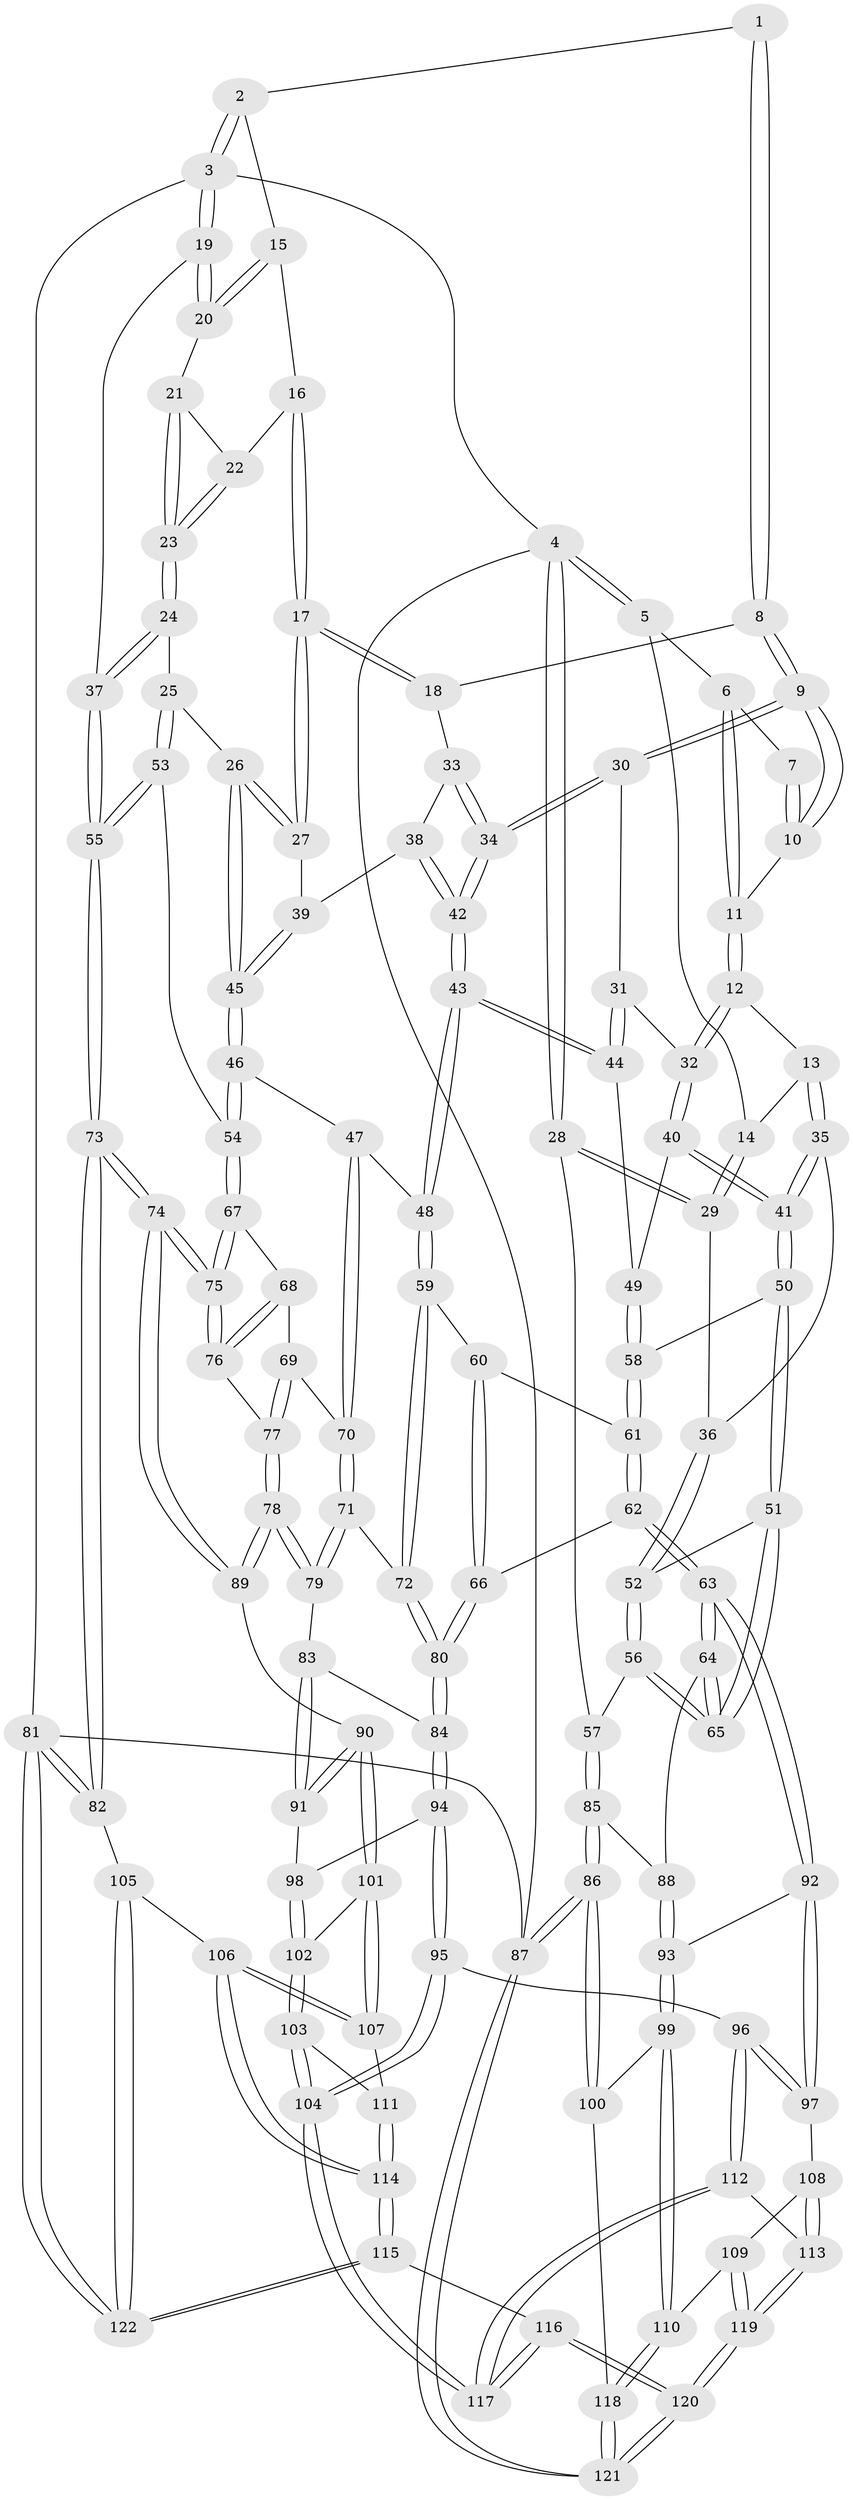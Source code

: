// coarse degree distribution, {4: 0.42857142857142855, 3: 0.46938775510204084, 2: 0.08163265306122448, 5: 0.02040816326530612}
// Generated by graph-tools (version 1.1) at 2025/54/03/04/25 22:54:29]
// undirected, 122 vertices, 302 edges
graph export_dot {
  node [color=gray90,style=filled];
  1 [pos="+0.5938710697257267+0"];
  2 [pos="+0.7693681981552722+0"];
  3 [pos="+1+0"];
  4 [pos="+0+0"];
  5 [pos="+0.17397698417564142+0"];
  6 [pos="+0.2827491312477494+0"];
  7 [pos="+0.42633290798521406+0"];
  8 [pos="+0.5509353627818226+0.1005870892094683"];
  9 [pos="+0.47891437942756315+0.10435608709384535"];
  10 [pos="+0.46419673408137524+0.07721009086080775"];
  11 [pos="+0.29022847683646064+0.07428201883162261"];
  12 [pos="+0.2495046225785846+0.1430693902148323"];
  13 [pos="+0.16394079109391604+0.11380025869117225"];
  14 [pos="+0.12022232983747425+0.07076433852250646"];
  15 [pos="+0.7655437237262379+0"];
  16 [pos="+0.7448574218641578+0"];
  17 [pos="+0.6719919859438904+0.08705395993983486"];
  18 [pos="+0.5598430068906922+0.10066549904467516"];
  19 [pos="+1+0.17398559120836923"];
  20 [pos="+0.9511351791620328+0.12337561032768576"];
  21 [pos="+0.9505532512026584+0.12336031846064344"];
  22 [pos="+0.8229407572806762+0.04774909394604548"];
  23 [pos="+0.8349673865618816+0.1710481502184891"];
  24 [pos="+0.8090718074546929+0.20485945668964006"];
  25 [pos="+0.8051564088065132+0.20755012824327226"];
  26 [pos="+0.8036110460525542+0.2072612563487367"];
  27 [pos="+0.6858636683631271+0.12990487470186732"];
  28 [pos="+0+0.14546220568486393"];
  29 [pos="+0+0.1408322136267118"];
  30 [pos="+0.4687329681623615+0.13313661478699484"];
  31 [pos="+0.45141465343636417+0.15237462207563401"];
  32 [pos="+0.2615687563008171+0.16855688862496654"];
  33 [pos="+0.5796512872313591+0.19993458558471514"];
  34 [pos="+0.5430442723112351+0.23312372156947475"];
  35 [pos="+0.10746132301268287+0.22432693145381255"];
  36 [pos="+0.08067947108264793+0.22808399495196924"];
  37 [pos="+1+0.2744440469149382"];
  38 [pos="+0.6389752460794568+0.20422460434412532"];
  39 [pos="+0.6635475434890564+0.18839228849379863"];
  40 [pos="+0.26285918590000446+0.20947254303348772"];
  41 [pos="+0.21456751795830123+0.31298296062259556"];
  42 [pos="+0.5611857318015105+0.29065914346272914"];
  43 [pos="+0.5562587549804121+0.3390789939152535"];
  44 [pos="+0.415686205305174+0.27100445422808256"];
  45 [pos="+0.6918608391198232+0.30870512170485925"];
  46 [pos="+0.6821069424208873+0.35118773880622844"];
  47 [pos="+0.5905347783536607+0.3678986291275406"];
  48 [pos="+0.5693751084977329+0.36549543338828305"];
  49 [pos="+0.4115392823940824+0.2732320400612293"];
  50 [pos="+0.214407784639169+0.31827252232370434"];
  51 [pos="+0.18002661301169687+0.36547524348697585"];
  52 [pos="+0.06018128304491276+0.3215492337004054"];
  53 [pos="+0.8532663945067086+0.3468743898334673"];
  54 [pos="+0.7760179949974929+0.4043288741149277"];
  55 [pos="+1+0.3465191383895096"];
  56 [pos="+0+0.36547062561101995"];
  57 [pos="+0+0.3572086481227991"];
  58 [pos="+0.3587529523247647+0.3678904417463052"];
  59 [pos="+0.5007704670132127+0.44970236645690814"];
  60 [pos="+0.4034371655237291+0.4061940183736859"];
  61 [pos="+0.36119550335792444+0.37425551561488773"];
  62 [pos="+0.25583671905255145+0.5467610437462579"];
  63 [pos="+0.2239160123720426+0.5560530114857297"];
  64 [pos="+0.16703429143041362+0.5041728678456138"];
  65 [pos="+0.16215463759476426+0.48771652150521344"];
  66 [pos="+0.3367282335054107+0.5510308374547309"];
  67 [pos="+0.7764121346573405+0.4139782344711086"];
  68 [pos="+0.7701306286802986+0.42817611003080264"];
  69 [pos="+0.6595347962754861+0.5040270070546967"];
  70 [pos="+0.6549246652296814+0.5034746873465256"];
  71 [pos="+0.6022511094183377+0.5431008671887373"];
  72 [pos="+0.4987868978091018+0.4826008677929576"];
  73 [pos="+1+0.6573128438175704"];
  74 [pos="+1+0.6515115628377015"];
  75 [pos="+0.9602291168363112+0.5870330457819052"];
  76 [pos="+0.761017416012368+0.5295716756666169"];
  77 [pos="+0.7287440928022489+0.5845449263271519"];
  78 [pos="+0.7217899863594717+0.659030801910163"];
  79 [pos="+0.6116553554431601+0.5848848074529034"];
  80 [pos="+0.44150091604595854+0.5738770039866258"];
  81 [pos="+1+1"];
  82 [pos="+1+0.6879859540863678"];
  83 [pos="+0.5752470667119117+0.6103034631952234"];
  84 [pos="+0.46507766573079046+0.644401583775601"];
  85 [pos="+0+0.5682488133097082"];
  86 [pos="+0+0.7906690099240935"];
  87 [pos="+0+1"];
  88 [pos="+0.019430548461703338+0.577076866016221"];
  89 [pos="+0.7428728731032641+0.7167810054693123"];
  90 [pos="+0.7390115677066071+0.7220483310041821"];
  91 [pos="+0.6141620280394346+0.7090127857471652"];
  92 [pos="+0.21335767886296944+0.747829083009232"];
  93 [pos="+0.10510965174426362+0.7736020956466558"];
  94 [pos="+0.463453905901155+0.716522269157127"];
  95 [pos="+0.3478258065165905+0.787051191850884"];
  96 [pos="+0.31252028332249143+0.7936818493092143"];
  97 [pos="+0.22816517723629542+0.7588948852690385"];
  98 [pos="+0.46828022995718094+0.7189764903219"];
  99 [pos="+0.07664409159412068+0.7898111855972427"];
  100 [pos="+0+0.8011246690736203"];
  101 [pos="+0.7247166241882009+0.7901337157228561"];
  102 [pos="+0.5078827422790305+0.7764575272460752"];
  103 [pos="+0.5530817506174087+0.8601121772598286"];
  104 [pos="+0.454634870110372+0.8985338018109759"];
  105 [pos="+0.8234914886867026+0.9348274252376311"];
  106 [pos="+0.7226360162627345+0.8215466192849042"];
  107 [pos="+0.720838674802684+0.8164459085539357"];
  108 [pos="+0.20586771313341864+0.8647690649069069"];
  109 [pos="+0.17707338829361666+0.9534657786375716"];
  110 [pos="+0.0949317990674937+0.9089552760693012"];
  111 [pos="+0.5602956076173266+0.8645541382000632"];
  112 [pos="+0.31693041917748394+0.8748500593297944"];
  113 [pos="+0.24963962147482321+0.9909729661767341"];
  114 [pos="+0.576522214751106+1"];
  115 [pos="+0.567350419942073+1"];
  116 [pos="+0.46961582396598855+1"];
  117 [pos="+0.45044282383618456+1"];
  118 [pos="+0.056534801919182615+1"];
  119 [pos="+0.21079565442012133+1"];
  120 [pos="+0.1955890609527527+1"];
  121 [pos="+0.013657953588732506+1"];
  122 [pos="+0.8702771870879946+1"];
  1 -- 2;
  1 -- 8;
  1 -- 8;
  2 -- 3;
  2 -- 3;
  2 -- 15;
  3 -- 4;
  3 -- 19;
  3 -- 19;
  3 -- 81;
  4 -- 5;
  4 -- 5;
  4 -- 28;
  4 -- 28;
  4 -- 87;
  5 -- 6;
  5 -- 14;
  6 -- 7;
  6 -- 11;
  6 -- 11;
  7 -- 10;
  7 -- 10;
  8 -- 9;
  8 -- 9;
  8 -- 18;
  9 -- 10;
  9 -- 10;
  9 -- 30;
  9 -- 30;
  10 -- 11;
  11 -- 12;
  11 -- 12;
  12 -- 13;
  12 -- 32;
  12 -- 32;
  13 -- 14;
  13 -- 35;
  13 -- 35;
  14 -- 29;
  14 -- 29;
  15 -- 16;
  15 -- 20;
  15 -- 20;
  16 -- 17;
  16 -- 17;
  16 -- 22;
  17 -- 18;
  17 -- 18;
  17 -- 27;
  17 -- 27;
  18 -- 33;
  19 -- 20;
  19 -- 20;
  19 -- 37;
  20 -- 21;
  21 -- 22;
  21 -- 23;
  21 -- 23;
  22 -- 23;
  22 -- 23;
  23 -- 24;
  23 -- 24;
  24 -- 25;
  24 -- 37;
  24 -- 37;
  25 -- 26;
  25 -- 53;
  25 -- 53;
  26 -- 27;
  26 -- 27;
  26 -- 45;
  26 -- 45;
  27 -- 39;
  28 -- 29;
  28 -- 29;
  28 -- 57;
  29 -- 36;
  30 -- 31;
  30 -- 34;
  30 -- 34;
  31 -- 32;
  31 -- 44;
  31 -- 44;
  32 -- 40;
  32 -- 40;
  33 -- 34;
  33 -- 34;
  33 -- 38;
  34 -- 42;
  34 -- 42;
  35 -- 36;
  35 -- 41;
  35 -- 41;
  36 -- 52;
  36 -- 52;
  37 -- 55;
  37 -- 55;
  38 -- 39;
  38 -- 42;
  38 -- 42;
  39 -- 45;
  39 -- 45;
  40 -- 41;
  40 -- 41;
  40 -- 49;
  41 -- 50;
  41 -- 50;
  42 -- 43;
  42 -- 43;
  43 -- 44;
  43 -- 44;
  43 -- 48;
  43 -- 48;
  44 -- 49;
  45 -- 46;
  45 -- 46;
  46 -- 47;
  46 -- 54;
  46 -- 54;
  47 -- 48;
  47 -- 70;
  47 -- 70;
  48 -- 59;
  48 -- 59;
  49 -- 58;
  49 -- 58;
  50 -- 51;
  50 -- 51;
  50 -- 58;
  51 -- 52;
  51 -- 65;
  51 -- 65;
  52 -- 56;
  52 -- 56;
  53 -- 54;
  53 -- 55;
  53 -- 55;
  54 -- 67;
  54 -- 67;
  55 -- 73;
  55 -- 73;
  56 -- 57;
  56 -- 65;
  56 -- 65;
  57 -- 85;
  57 -- 85;
  58 -- 61;
  58 -- 61;
  59 -- 60;
  59 -- 72;
  59 -- 72;
  60 -- 61;
  60 -- 66;
  60 -- 66;
  61 -- 62;
  61 -- 62;
  62 -- 63;
  62 -- 63;
  62 -- 66;
  63 -- 64;
  63 -- 64;
  63 -- 92;
  63 -- 92;
  64 -- 65;
  64 -- 65;
  64 -- 88;
  66 -- 80;
  66 -- 80;
  67 -- 68;
  67 -- 75;
  67 -- 75;
  68 -- 69;
  68 -- 76;
  68 -- 76;
  69 -- 70;
  69 -- 77;
  69 -- 77;
  70 -- 71;
  70 -- 71;
  71 -- 72;
  71 -- 79;
  71 -- 79;
  72 -- 80;
  72 -- 80;
  73 -- 74;
  73 -- 74;
  73 -- 82;
  73 -- 82;
  74 -- 75;
  74 -- 75;
  74 -- 89;
  74 -- 89;
  75 -- 76;
  75 -- 76;
  76 -- 77;
  77 -- 78;
  77 -- 78;
  78 -- 79;
  78 -- 79;
  78 -- 89;
  78 -- 89;
  79 -- 83;
  80 -- 84;
  80 -- 84;
  81 -- 82;
  81 -- 82;
  81 -- 122;
  81 -- 122;
  81 -- 87;
  82 -- 105;
  83 -- 84;
  83 -- 91;
  83 -- 91;
  84 -- 94;
  84 -- 94;
  85 -- 86;
  85 -- 86;
  85 -- 88;
  86 -- 87;
  86 -- 87;
  86 -- 100;
  86 -- 100;
  87 -- 121;
  87 -- 121;
  88 -- 93;
  88 -- 93;
  89 -- 90;
  90 -- 91;
  90 -- 91;
  90 -- 101;
  90 -- 101;
  91 -- 98;
  92 -- 93;
  92 -- 97;
  92 -- 97;
  93 -- 99;
  93 -- 99;
  94 -- 95;
  94 -- 95;
  94 -- 98;
  95 -- 96;
  95 -- 104;
  95 -- 104;
  96 -- 97;
  96 -- 97;
  96 -- 112;
  96 -- 112;
  97 -- 108;
  98 -- 102;
  98 -- 102;
  99 -- 100;
  99 -- 110;
  99 -- 110;
  100 -- 118;
  101 -- 102;
  101 -- 107;
  101 -- 107;
  102 -- 103;
  102 -- 103;
  103 -- 104;
  103 -- 104;
  103 -- 111;
  104 -- 117;
  104 -- 117;
  105 -- 106;
  105 -- 122;
  105 -- 122;
  106 -- 107;
  106 -- 107;
  106 -- 114;
  106 -- 114;
  107 -- 111;
  108 -- 109;
  108 -- 113;
  108 -- 113;
  109 -- 110;
  109 -- 119;
  109 -- 119;
  110 -- 118;
  110 -- 118;
  111 -- 114;
  111 -- 114;
  112 -- 113;
  112 -- 117;
  112 -- 117;
  113 -- 119;
  113 -- 119;
  114 -- 115;
  114 -- 115;
  115 -- 116;
  115 -- 122;
  115 -- 122;
  116 -- 117;
  116 -- 117;
  116 -- 120;
  116 -- 120;
  118 -- 121;
  118 -- 121;
  119 -- 120;
  119 -- 120;
  120 -- 121;
  120 -- 121;
}
